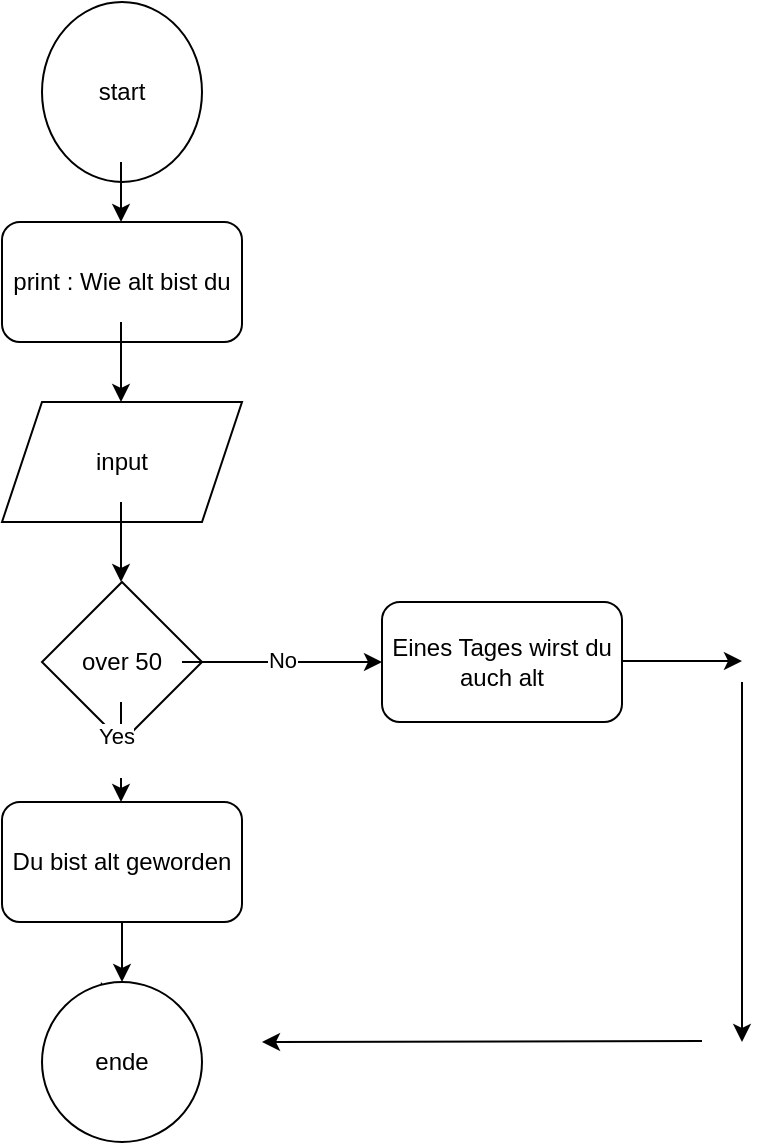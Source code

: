 <mxfile version="28.1.2">
  <diagram name="Seite-1" id="23QcyHdmBhgYXpwfGeCB">
    <mxGraphModel dx="690" dy="593" grid="1" gridSize="10" guides="1" tooltips="1" connect="1" arrows="1" fold="1" page="1" pageScale="1" pageWidth="827" pageHeight="1169" math="0" shadow="0">
      <root>
        <mxCell id="0" />
        <mxCell id="1" parent="0" />
        <mxCell id="pnoU0uKwlUUj2FzZPCSj-1" value="start" style="ellipse;whiteSpace=wrap;html=1;" vertex="1" parent="1">
          <mxGeometry x="160" y="40" width="80" height="90" as="geometry" />
        </mxCell>
        <mxCell id="pnoU0uKwlUUj2FzZPCSj-3" value="input" style="shape=parallelogram;perimeter=parallelogramPerimeter;whiteSpace=wrap;html=1;fixedSize=1;" vertex="1" parent="1">
          <mxGeometry x="140" y="240" width="120" height="60" as="geometry" />
        </mxCell>
        <mxCell id="pnoU0uKwlUUj2FzZPCSj-4" value="print : Wie alt bist du" style="rounded=1;whiteSpace=wrap;html=1;" vertex="1" parent="1">
          <mxGeometry x="140" y="150" width="120" height="60" as="geometry" />
        </mxCell>
        <mxCell id="pnoU0uKwlUUj2FzZPCSj-6" value="over 50" style="rhombus;whiteSpace=wrap;html=1;" vertex="1" parent="1">
          <mxGeometry x="160" y="330" width="80" height="80" as="geometry" />
        </mxCell>
        <mxCell id="pnoU0uKwlUUj2FzZPCSj-7" value="" style="endArrow=classic;html=1;rounded=0;" edge="1" parent="1">
          <mxGeometry relative="1" as="geometry">
            <mxPoint x="199.5" y="390" as="sourcePoint" />
            <mxPoint x="199.5" y="440" as="targetPoint" />
          </mxGeometry>
        </mxCell>
        <mxCell id="pnoU0uKwlUUj2FzZPCSj-9" value="Yes&lt;div&gt;&lt;br&gt;&lt;/div&gt;" style="edgeLabel;html=1;align=center;verticalAlign=middle;resizable=0;points=[];" vertex="1" connectable="0" parent="pnoU0uKwlUUj2FzZPCSj-7">
          <mxGeometry x="-0.04" y="-3" relative="1" as="geometry">
            <mxPoint as="offset" />
          </mxGeometry>
        </mxCell>
        <mxCell id="pnoU0uKwlUUj2FzZPCSj-10" value="Du bist alt geworden" style="rounded=1;whiteSpace=wrap;html=1;" vertex="1" parent="1">
          <mxGeometry x="140" y="440" width="120" height="60" as="geometry" />
        </mxCell>
        <mxCell id="pnoU0uKwlUUj2FzZPCSj-11" value="" style="endArrow=classic;html=1;rounded=0;" edge="1" parent="1">
          <mxGeometry relative="1" as="geometry">
            <mxPoint x="230" y="370" as="sourcePoint" />
            <mxPoint x="330" y="370" as="targetPoint" />
          </mxGeometry>
        </mxCell>
        <mxCell id="pnoU0uKwlUUj2FzZPCSj-13" value="No" style="edgeLabel;html=1;align=center;verticalAlign=middle;resizable=0;points=[];" vertex="1" connectable="0" parent="pnoU0uKwlUUj2FzZPCSj-11">
          <mxGeometry y="1" relative="1" as="geometry">
            <mxPoint as="offset" />
          </mxGeometry>
        </mxCell>
        <mxCell id="pnoU0uKwlUUj2FzZPCSj-14" value="Eines Tages wirst du auch alt" style="rounded=1;whiteSpace=wrap;html=1;" vertex="1" parent="1">
          <mxGeometry x="330" y="340" width="120" height="60" as="geometry" />
        </mxCell>
        <mxCell id="pnoU0uKwlUUj2FzZPCSj-15" value="" style="endArrow=classic;html=1;rounded=0;" edge="1" parent="1">
          <mxGeometry width="50" height="50" relative="1" as="geometry">
            <mxPoint x="450" y="369.5" as="sourcePoint" />
            <mxPoint x="510" y="369.5" as="targetPoint" />
          </mxGeometry>
        </mxCell>
        <mxCell id="pnoU0uKwlUUj2FzZPCSj-16" value="" style="endArrow=classic;html=1;rounded=0;" edge="1" parent="1">
          <mxGeometry width="50" height="50" relative="1" as="geometry">
            <mxPoint x="510" y="380" as="sourcePoint" />
            <mxPoint x="510" y="560" as="targetPoint" />
          </mxGeometry>
        </mxCell>
        <mxCell id="pnoU0uKwlUUj2FzZPCSj-17" value="" style="endArrow=classic;html=1;rounded=0;" edge="1" parent="1">
          <mxGeometry width="50" height="50" relative="1" as="geometry">
            <mxPoint x="490" y="559.5" as="sourcePoint" />
            <mxPoint x="270" y="560" as="targetPoint" />
          </mxGeometry>
        </mxCell>
        <mxCell id="pnoU0uKwlUUj2FzZPCSj-19" value="" style="endArrow=classic;html=1;rounded=0;" edge="1" parent="1" source="pnoU0uKwlUUj2FzZPCSj-2">
          <mxGeometry width="50" height="50" relative="1" as="geometry">
            <mxPoint x="189.5" y="510" as="sourcePoint" />
            <mxPoint x="189.5" y="530" as="targetPoint" />
          </mxGeometry>
        </mxCell>
        <mxCell id="pnoU0uKwlUUj2FzZPCSj-22" value="" style="endArrow=classic;html=1;rounded=0;" edge="1" parent="1">
          <mxGeometry width="50" height="50" relative="1" as="geometry">
            <mxPoint x="199.5" y="120" as="sourcePoint" />
            <mxPoint x="199.5" y="150" as="targetPoint" />
          </mxGeometry>
        </mxCell>
        <mxCell id="pnoU0uKwlUUj2FzZPCSj-23" value="" style="endArrow=classic;html=1;rounded=0;" edge="1" parent="1">
          <mxGeometry width="50" height="50" relative="1" as="geometry">
            <mxPoint x="199.5" y="200" as="sourcePoint" />
            <mxPoint x="199.5" y="240" as="targetPoint" />
          </mxGeometry>
        </mxCell>
        <mxCell id="pnoU0uKwlUUj2FzZPCSj-24" value="" style="endArrow=classic;html=1;rounded=0;" edge="1" parent="1">
          <mxGeometry width="50" height="50" relative="1" as="geometry">
            <mxPoint x="199.5" y="290" as="sourcePoint" />
            <mxPoint x="199.5" y="330" as="targetPoint" />
          </mxGeometry>
        </mxCell>
        <mxCell id="pnoU0uKwlUUj2FzZPCSj-25" value="" style="endArrow=classic;html=1;rounded=0;exitX=0.5;exitY=1;exitDx=0;exitDy=0;" edge="1" parent="1" source="pnoU0uKwlUUj2FzZPCSj-10" target="pnoU0uKwlUUj2FzZPCSj-2">
          <mxGeometry width="50" height="50" relative="1" as="geometry">
            <mxPoint x="189.5" y="510" as="sourcePoint" />
            <mxPoint x="189.5" y="530" as="targetPoint" />
          </mxGeometry>
        </mxCell>
        <mxCell id="pnoU0uKwlUUj2FzZPCSj-2" value="ende" style="ellipse;whiteSpace=wrap;html=1;" vertex="1" parent="1">
          <mxGeometry x="160" y="530" width="80" height="80" as="geometry" />
        </mxCell>
      </root>
    </mxGraphModel>
  </diagram>
</mxfile>
